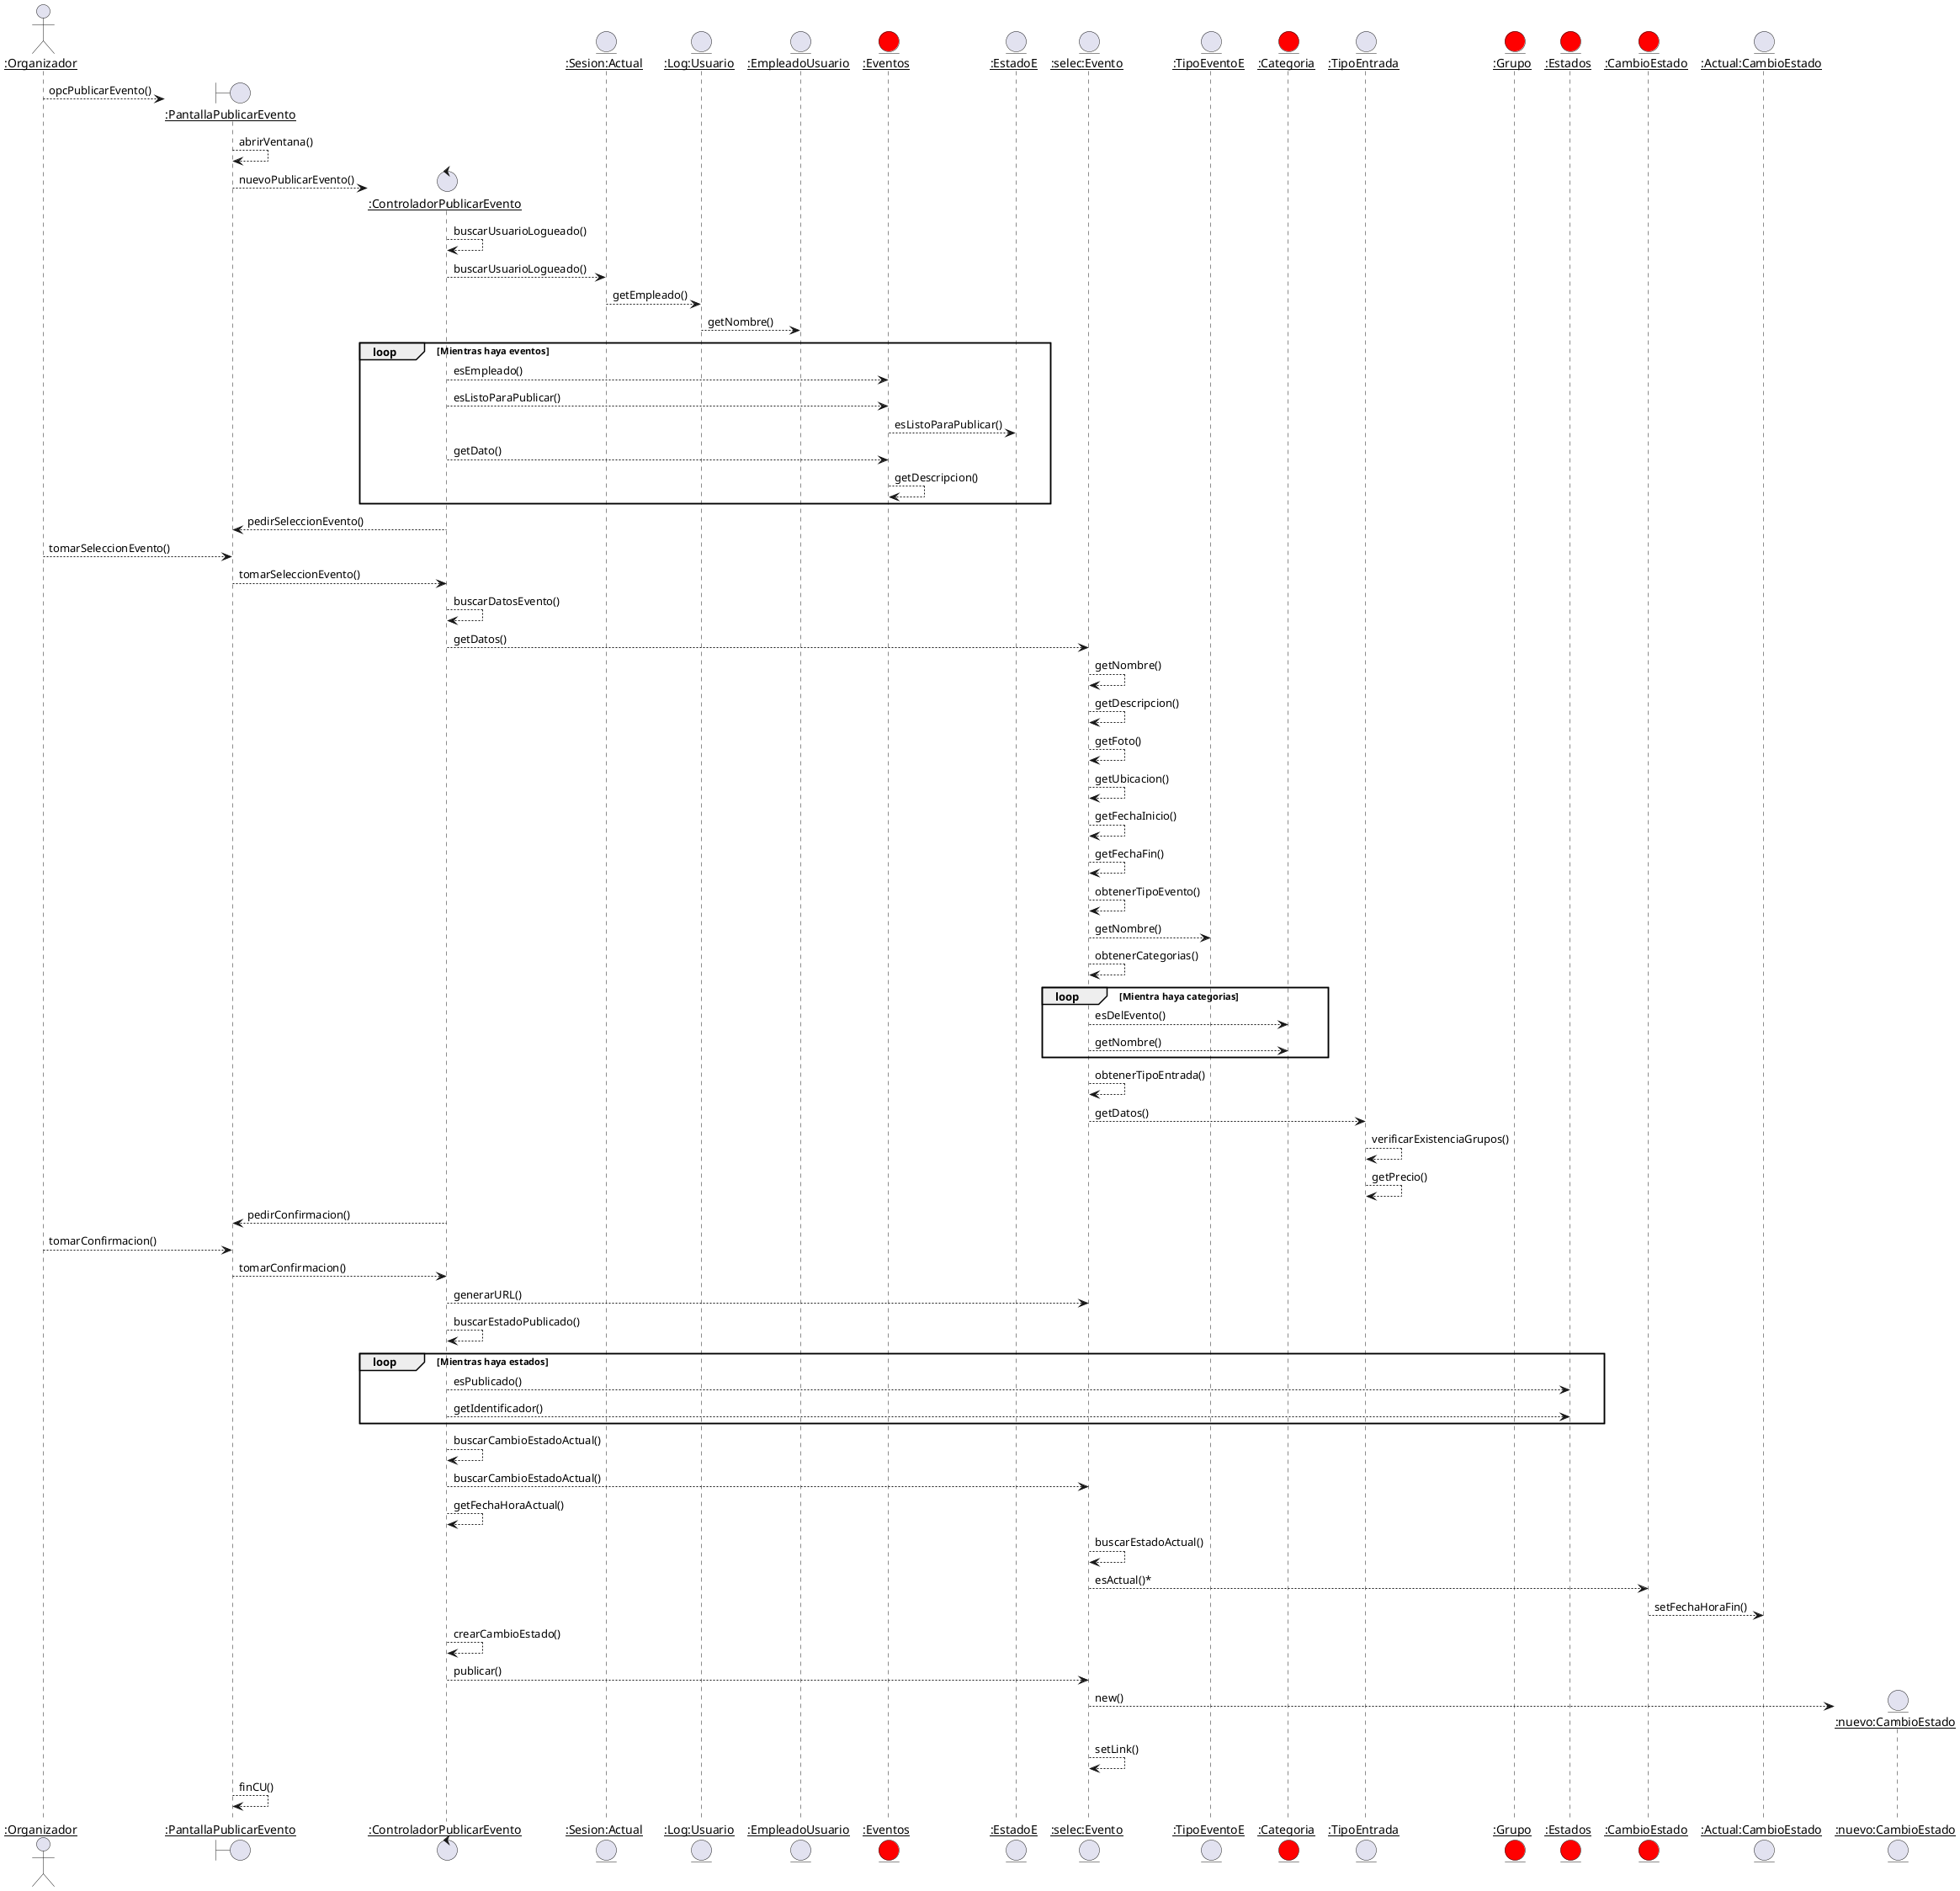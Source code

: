 @startuml secuencia

actor "__:Organizador__" as O

create boundary "__:PantallaPublicarEvento__" as PPE

O --> PPE : opcPublicarEvento()
PPE --> PPE : abrirVentana()

create control "__:ControladorPublicarEvento__" as CPE

PPE --> CPE : nuevoPublicarEvento()

CPE --> CPE : buscarUsuarioLogueado()

entity "__:Sesion:Actual__" as SA 
entity "__:Log:Usuario__" as LU

CPE --> SA : buscarUsuarioLogueado()
SA --> LU : getEmpleado()
entity "__:EmpleadoUsuario__" as EU 
LU --> EU : getNombre()

entity "__:Eventos__" as E #red
entity "__:EstadoE__" as EE 
group loop [Mientras haya eventos]
    CPE --> E : esEmpleado()
    CPE --> E : esListoParaPublicar()
    E --> EE : esListoParaPublicar()

    CPE --> E : getDato()
    E --> E : getDescripcion()
end

CPE --> PPE : pedirSeleccionEvento()

O --> PPE : tomarSeleccionEvento()
PPE --> CPE : tomarSeleccionEvento()

entity "__:selec:Evento__" as SE 

CPE --> CPE : buscarDatosEvento()

CPE --> SE : getDatos()

SE --> SE : getNombre()
SE --> SE : getDescripcion()
SE --> SE : getFoto()
SE --> SE : getUbicacion()
SE --> SE : getFechaInicio()
SE --> SE : getFechaFin()
SE --> SE : obtenerTipoEvento()
entity "__:TipoEventoE__" as TEE
SE --> TEE : getNombre()
SE --> SE : obtenerCategorias()
entity "__:Categoria__" as C #red
group loop [Mientra haya categorias]
    SE --> C : esDelEvento()
    SE --> C : getNombre()
end
entity "__:TipoEntrada__" as TE
entity "__:Grupo__" as G #red
SE --> SE : obtenerTipoEntrada()
SE --> TE : getDatos()
TE --> TE : verificarExistenciaGrupos()

TE --> TE : getPrecio()


CPE --> PPE : pedirConfirmacion()
O --> PPE : tomarConfirmacion()
PPE --> CPE : tomarConfirmacion()

CPE --> SE : generarURL()

CPE --> CPE : buscarEstadoPublicado()
entity "__:Estados__" as Estados #red
group loop [Mientras haya estados]
    CPE --> Estados : esPublicado()
    CPE --> Estados : getIdentificador()
end

entity "__:CambioEstado__" as CE #red

CPE --> CPE : buscarCambioEstadoActual()

CPE --> SE : buscarCambioEstadoActual()
CPE --> CPE : getFechaHoraActual()
SE --> SE : buscarEstadoActual()
SE --> CE : esActual()*
entity "__:Actual:CambioEstado__" as ACE 
CE --> ACE : setFechaHoraFin()


CPE --> CPE : crearCambioEstado()

CPE --> SE : publicar()

create entity "__:nuevo:CambioEstado__" as nCE

SE --> nCE : new()
SE --> SE : setLink()

PPE --> PPE : finCU()
@enduml